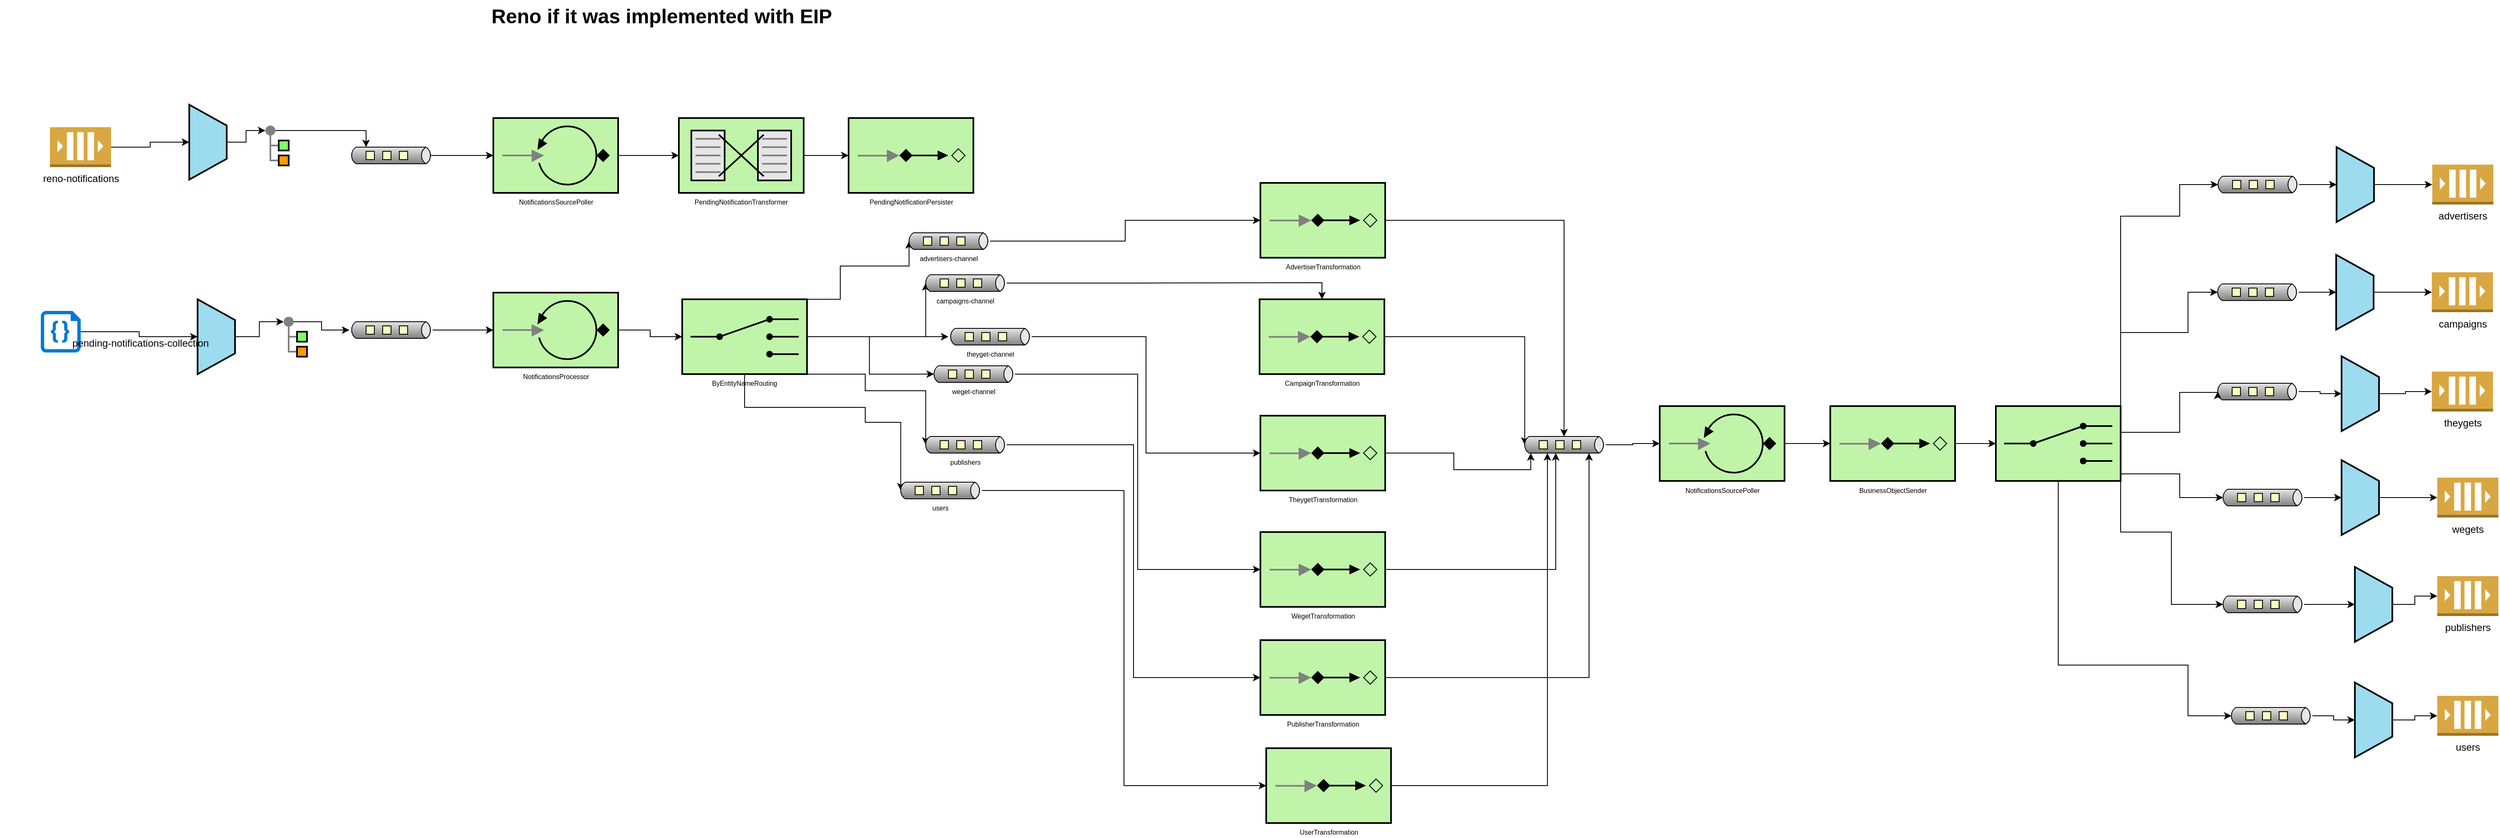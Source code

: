 <mxfile version="10.6.3" type="device"><diagram name="Page-1" id="74b105a0-9070-1c63-61bc-23e55f88626e"><mxGraphModel dx="2174" dy="1147" grid="1" gridSize="10" guides="1" tooltips="1" connect="1" arrows="1" fold="1" page="1" pageScale="1.5" pageWidth="1169" pageHeight="826" background="none" math="0" shadow="0"><root><mxCell id="0" style=";html=1;"/><mxCell id="1" style=";html=1;" parent="0"/><mxCell id="10b056a9c633e61c-30" value="Reno if it was implemented with EIP" style="text;strokeColor=none;fillColor=none;html=1;fontSize=24;fontStyle=1;verticalAlign=middle;align=center;" parent="1" vertex="1"><mxGeometry x="80" y="40" width="1590" height="40" as="geometry"/></mxCell><mxCell id="q_JZGVdAP05NsMBEJ__P-8" style="edgeStyle=orthogonalEdgeStyle;rounded=0;orthogonalLoop=1;jettySize=auto;html=1;exitX=1;exitY=0.5;exitDx=0;exitDy=0;exitPerimeter=0;entryX=0;entryY=0.5;entryDx=0;entryDy=0;" edge="1" parent="1" source="q_JZGVdAP05NsMBEJ__P-1" target="q_JZGVdAP05NsMBEJ__P-5"><mxGeometry relative="1" as="geometry"/></mxCell><mxCell id="q_JZGVdAP05NsMBEJ__P-1" value="" style="strokeWidth=2;outlineConnect=0;strokeColor=#000000;dashed=0;align=center;html=1;fontSize=8;shape=mxgraph.eip.channel_adapter;fillColor=#9ddbef;" vertex="1" parent="1"><mxGeometry x="307.5" y="166" width="45" height="90" as="geometry"/></mxCell><mxCell id="q_JZGVdAP05NsMBEJ__P-11" style="edgeStyle=orthogonalEdgeStyle;rounded=0;orthogonalLoop=1;jettySize=auto;html=1;exitX=1;exitY=0.5;exitDx=-2.7;exitDy=0;exitPerimeter=0;entryX=0;entryY=0.5;entryDx=0;entryDy=0;entryPerimeter=0;" edge="1" parent="1" source="q_JZGVdAP05NsMBEJ__P-2" target="q_JZGVdAP05NsMBEJ__P-10"><mxGeometry relative="1" as="geometry"/></mxCell><mxCell id="q_JZGVdAP05NsMBEJ__P-2" value="" style="strokeWidth=1;outlineConnect=0;strokeColor=#000000;dashed=0;align=center;html=1;fontSize=8;shape=mxgraph.eip.dataChannel;verticalLabelPosition=bottom;labelBackgroundColor=#ffffff;verticalAlign=top;" vertex="1" parent="1"><mxGeometry x="500" y="217" width="100" height="20" as="geometry"/></mxCell><mxCell id="q_JZGVdAP05NsMBEJ__P-3" value="" style="edgeStyle=orthogonalEdgeStyle;rounded=0;exitX=0;exitY=0.5;endArrow=none;dashed=0;html=1;strokeColor=#808080;strokeWidth=2;" edge="1" source="q_JZGVdAP05NsMBEJ__P-6" target="q_JZGVdAP05NsMBEJ__P-5" parent="1"><mxGeometry relative="1" as="geometry"/></mxCell><mxCell id="q_JZGVdAP05NsMBEJ__P-4" value="" style="edgeStyle=orthogonalEdgeStyle;rounded=0;exitX=0;exitY=0.5;endArrow=none;dashed=0;html=1;strokeColor=#808080;strokeWidth=2;" edge="1" source="q_JZGVdAP05NsMBEJ__P-7" target="q_JZGVdAP05NsMBEJ__P-5" parent="1"><mxGeometry relative="1" as="geometry"/></mxCell><mxCell id="q_JZGVdAP05NsMBEJ__P-9" style="edgeStyle=orthogonalEdgeStyle;rounded=0;orthogonalLoop=1;jettySize=auto;html=1;entryX=0;entryY=0;entryDx=20;entryDy=0;entryPerimeter=0;" edge="1" parent="1" source="q_JZGVdAP05NsMBEJ__P-5" target="q_JZGVdAP05NsMBEJ__P-2"><mxGeometry relative="1" as="geometry"/></mxCell><mxCell id="q_JZGVdAP05NsMBEJ__P-5" value="" style="strokeWidth=2;dashed=0;align=center;fontSize=8;shape=ellipse;fillColor=#808080;strokeColor=none;" vertex="1" parent="1"><mxGeometry x="399" y="191" width="12" height="12" as="geometry"/></mxCell><mxCell id="q_JZGVdAP05NsMBEJ__P-6" value="" style="strokeWidth=2;dashed=0;align=center;fontSize=8;shape=rect;fillColor=#80FF6C;strokeColor=#000000;fontStyle=1;" vertex="1" parent="1"><mxGeometry x="415" y="209" width="12" height="12" as="geometry"/></mxCell><mxCell id="q_JZGVdAP05NsMBEJ__P-7" value="" style="strokeWidth=2;dashed=0;align=center;fontSize=8;shape=rect;fillColor=#ff9900;strokeColor=#000000;fontStyle=1;" vertex="1" parent="1"><mxGeometry x="415" y="227" width="12" height="12" as="geometry"/></mxCell><mxCell id="q_JZGVdAP05NsMBEJ__P-13" style="edgeStyle=orthogonalEdgeStyle;rounded=0;orthogonalLoop=1;jettySize=auto;html=1;entryX=0;entryY=0.5;entryDx=0;entryDy=0;entryPerimeter=0;" edge="1" parent="1" source="q_JZGVdAP05NsMBEJ__P-10" target="q_JZGVdAP05NsMBEJ__P-12"><mxGeometry relative="1" as="geometry"/></mxCell><mxCell id="q_JZGVdAP05NsMBEJ__P-10" value="NotificationsSourcePoller" style="fillColor=#c0f5a9;dashed=0;outlineConnect=0;strokeWidth=2;strokeColor=#000000;html=1;align=center;fontSize=8;verticalLabelPosition=bottom;verticalAlign=top;shape=mxgraph.eip.polling_consumer;" vertex="1" parent="1"><mxGeometry x="673" y="182" width="150" height="90" as="geometry"/></mxCell><mxCell id="q_JZGVdAP05NsMBEJ__P-15" style="edgeStyle=orthogonalEdgeStyle;rounded=0;orthogonalLoop=1;jettySize=auto;html=1;" edge="1" parent="1" source="q_JZGVdAP05NsMBEJ__P-12" target="q_JZGVdAP05NsMBEJ__P-14"><mxGeometry relative="1" as="geometry"/></mxCell><mxCell id="q_JZGVdAP05NsMBEJ__P-12" value="PendingNotificationTransformer" style="strokeWidth=2;outlineConnect=0;dashed=0;align=center;fontSize=8;shape=mxgraph.eip.message_translator;fillColor=#c0f5a9;strokeColor=#000000;verticalLabelPosition=bottom;verticalAlign=top;" vertex="1" parent="1"><mxGeometry x="896" y="182" width="150" height="90" as="geometry"/></mxCell><mxCell id="q_JZGVdAP05NsMBEJ__P-14" value="PendingNotificationPersister" style="fillColor=#c0f5a9;dashed=0;outlineConnect=0;strokeWidth=2;strokeColor=#000000;html=1;align=center;fontSize=8;verticalLabelPosition=bottom;verticalAlign=top;shape=mxgraph.eip.service_activator;" vertex="1" parent="1"><mxGeometry x="1100" y="182" width="150" height="90" as="geometry"/></mxCell><mxCell id="q_JZGVdAP05NsMBEJ__P-19" style="edgeStyle=orthogonalEdgeStyle;rounded=0;orthogonalLoop=1;jettySize=auto;html=1;entryX=0;entryY=0.5;entryDx=0;entryDy=0;entryPerimeter=0;" edge="1" parent="1" source="q_JZGVdAP05NsMBEJ__P-18" target="q_JZGVdAP05NsMBEJ__P-1"><mxGeometry relative="1" as="geometry"/></mxCell><mxCell id="q_JZGVdAP05NsMBEJ__P-18" value="reno-notifications" style="outlineConnect=0;dashed=0;verticalLabelPosition=bottom;verticalAlign=top;align=center;html=1;shape=mxgraph.aws3.queue;fillColor=#D9A741;gradientColor=none;" vertex="1" parent="1"><mxGeometry x="140" y="193" width="73.5" height="48" as="geometry"/></mxCell><mxCell id="q_JZGVdAP05NsMBEJ__P-27" style="edgeStyle=orthogonalEdgeStyle;rounded=0;orthogonalLoop=1;jettySize=auto;html=1;entryX=0;entryY=0.5;entryDx=0;entryDy=0;" edge="1" parent="1" source="q_JZGVdAP05NsMBEJ__P-20" target="q_JZGVdAP05NsMBEJ__P-23"><mxGeometry relative="1" as="geometry"/></mxCell><mxCell id="q_JZGVdAP05NsMBEJ__P-20" value="" style="strokeWidth=2;outlineConnect=0;strokeColor=#000000;dashed=0;align=center;html=1;fontSize=8;shape=mxgraph.eip.channel_adapter;fillColor=#9ddbef;" vertex="1" parent="1"><mxGeometry x="317.5" y="400" width="45" height="90" as="geometry"/></mxCell><mxCell id="q_JZGVdAP05NsMBEJ__P-21" value="" style="edgeStyle=orthogonalEdgeStyle;rounded=0;exitX=0;exitY=0.5;endArrow=none;dashed=0;html=1;strokeColor=#808080;strokeWidth=2;" edge="1" source="q_JZGVdAP05NsMBEJ__P-24" target="q_JZGVdAP05NsMBEJ__P-23" parent="1"><mxGeometry relative="1" as="geometry"/></mxCell><mxCell id="q_JZGVdAP05NsMBEJ__P-22" value="" style="edgeStyle=orthogonalEdgeStyle;rounded=0;exitX=0;exitY=0.5;endArrow=none;dashed=0;html=1;strokeColor=#808080;strokeWidth=2;" edge="1" source="q_JZGVdAP05NsMBEJ__P-25" target="q_JZGVdAP05NsMBEJ__P-23" parent="1"><mxGeometry relative="1" as="geometry"/></mxCell><mxCell id="q_JZGVdAP05NsMBEJ__P-28" style="edgeStyle=orthogonalEdgeStyle;rounded=0;orthogonalLoop=1;jettySize=auto;html=1;" edge="1" parent="1" source="q_JZGVdAP05NsMBEJ__P-23" target="q_JZGVdAP05NsMBEJ__P-26"><mxGeometry relative="1" as="geometry"/></mxCell><mxCell id="q_JZGVdAP05NsMBEJ__P-23" value="" style="strokeWidth=2;dashed=0;align=center;fontSize=8;shape=ellipse;fillColor=#808080;strokeColor=none;" vertex="1" parent="1"><mxGeometry x="421" y="421" width="12" height="12" as="geometry"/></mxCell><mxCell id="q_JZGVdAP05NsMBEJ__P-24" value="" style="strokeWidth=2;dashed=0;align=center;fontSize=8;shape=rect;fillColor=#80FF6C;strokeColor=#000000;fontStyle=1;" vertex="1" parent="1"><mxGeometry x="437" y="439" width="12" height="12" as="geometry"/></mxCell><mxCell id="q_JZGVdAP05NsMBEJ__P-25" value="" style="strokeWidth=2;dashed=0;align=center;fontSize=8;shape=rect;fillColor=#ff9900;strokeColor=#000000;fontStyle=1;" vertex="1" parent="1"><mxGeometry x="437" y="457" width="12" height="12" as="geometry"/></mxCell><mxCell id="q_JZGVdAP05NsMBEJ__P-32" style="edgeStyle=orthogonalEdgeStyle;rounded=0;orthogonalLoop=1;jettySize=auto;html=1;entryX=0;entryY=0.5;entryDx=0;entryDy=0;entryPerimeter=0;" edge="1" parent="1" source="q_JZGVdAP05NsMBEJ__P-26" target="q_JZGVdAP05NsMBEJ__P-31"><mxGeometry relative="1" as="geometry"/></mxCell><mxCell id="q_JZGVdAP05NsMBEJ__P-26" value="" style="strokeWidth=1;outlineConnect=0;strokeColor=#000000;dashed=0;align=center;html=1;fontSize=8;shape=mxgraph.eip.dataChannel;verticalLabelPosition=bottom;labelBackgroundColor=#ffffff;verticalAlign=top;" vertex="1" parent="1"><mxGeometry x="500" y="427" width="100" height="20" as="geometry"/></mxCell><mxCell id="q_JZGVdAP05NsMBEJ__P-30" style="edgeStyle=orthogonalEdgeStyle;rounded=0;orthogonalLoop=1;jettySize=auto;html=1;entryX=0;entryY=0.5;entryDx=0;entryDy=0;entryPerimeter=0;" edge="1" parent="1" source="q_JZGVdAP05NsMBEJ__P-29" target="q_JZGVdAP05NsMBEJ__P-20"><mxGeometry relative="1" as="geometry"/></mxCell><mxCell id="q_JZGVdAP05NsMBEJ__P-29" value="" style="shadow=0;dashed=0;html=1;strokeColor=none;fillColor=#0079D6;labelPosition=center;verticalLabelPosition=bottom;verticalAlign=top;align=center;shape=mxgraph.azure.code_file;fillColor=#0079D6;" vertex="1" parent="1"><mxGeometry x="129" y="414" width="48" height="50" as="geometry"/></mxCell><mxCell id="q_JZGVdAP05NsMBEJ__P-34" style="edgeStyle=orthogonalEdgeStyle;rounded=0;orthogonalLoop=1;jettySize=auto;html=1;entryX=0;entryY=0.5;entryDx=0;entryDy=0;entryPerimeter=0;" edge="1" parent="1" source="q_JZGVdAP05NsMBEJ__P-31" target="q_JZGVdAP05NsMBEJ__P-33"><mxGeometry relative="1" as="geometry"/></mxCell><mxCell id="q_JZGVdAP05NsMBEJ__P-31" value="NotificationsProcessor" style="fillColor=#c0f5a9;dashed=0;outlineConnect=0;strokeWidth=2;strokeColor=#000000;html=1;align=center;fontSize=8;verticalLabelPosition=bottom;verticalAlign=top;shape=mxgraph.eip.polling_consumer;" vertex="1" parent="1"><mxGeometry x="673" y="392" width="150" height="90" as="geometry"/></mxCell><mxCell id="q_JZGVdAP05NsMBEJ__P-44" style="edgeStyle=orthogonalEdgeStyle;rounded=0;orthogonalLoop=1;jettySize=auto;html=1;entryX=0;entryY=0.5;entryDx=2.7;entryDy=0;entryPerimeter=0;" edge="1" parent="1" source="q_JZGVdAP05NsMBEJ__P-33" target="q_JZGVdAP05NsMBEJ__P-35"><mxGeometry relative="1" as="geometry"><mxPoint x="1100" y="360" as="targetPoint"/><Array as="points"><mxPoint x="1090" y="400"/><mxPoint x="1090" y="360"/></Array></mxGeometry></mxCell><mxCell id="q_JZGVdAP05NsMBEJ__P-45" style="edgeStyle=orthogonalEdgeStyle;rounded=0;orthogonalLoop=1;jettySize=auto;html=1;entryX=0;entryY=0.5;entryDx=2.7;entryDy=0;entryPerimeter=0;" edge="1" parent="1" source="q_JZGVdAP05NsMBEJ__P-33" target="q_JZGVdAP05NsMBEJ__P-38"><mxGeometry relative="1" as="geometry"/></mxCell><mxCell id="q_JZGVdAP05NsMBEJ__P-46" style="edgeStyle=orthogonalEdgeStyle;rounded=0;orthogonalLoop=1;jettySize=auto;html=1;" edge="1" parent="1" source="q_JZGVdAP05NsMBEJ__P-33" target="q_JZGVdAP05NsMBEJ__P-39"><mxGeometry relative="1" as="geometry"/></mxCell><mxCell id="q_JZGVdAP05NsMBEJ__P-47" style="edgeStyle=orthogonalEdgeStyle;rounded=0;orthogonalLoop=1;jettySize=auto;html=1;entryX=0;entryY=0.5;entryDx=2.7;entryDy=0;entryPerimeter=0;" edge="1" parent="1" source="q_JZGVdAP05NsMBEJ__P-33" target="q_JZGVdAP05NsMBEJ__P-40"><mxGeometry relative="1" as="geometry"/></mxCell><mxCell id="q_JZGVdAP05NsMBEJ__P-48" style="edgeStyle=orthogonalEdgeStyle;rounded=0;orthogonalLoop=1;jettySize=auto;html=1;entryX=0;entryY=0.5;entryDx=2.7;entryDy=0;entryPerimeter=0;" edge="1" parent="1" source="q_JZGVdAP05NsMBEJ__P-33" target="q_JZGVdAP05NsMBEJ__P-41"><mxGeometry relative="1" as="geometry"><Array as="points"><mxPoint x="1120" y="490"/><mxPoint x="1120" y="510"/></Array></mxGeometry></mxCell><mxCell id="q_JZGVdAP05NsMBEJ__P-49" style="edgeStyle=orthogonalEdgeStyle;rounded=0;orthogonalLoop=1;jettySize=auto;html=1;entryX=0;entryY=0.5;entryDx=2.7;entryDy=0;entryPerimeter=0;" edge="1" parent="1" source="q_JZGVdAP05NsMBEJ__P-33" target="q_JZGVdAP05NsMBEJ__P-42"><mxGeometry relative="1" as="geometry"><Array as="points"><mxPoint x="975" y="530"/><mxPoint x="1120" y="530"/><mxPoint x="1120" y="548"/></Array></mxGeometry></mxCell><mxCell id="q_JZGVdAP05NsMBEJ__P-33" value="ByEntityNameRouting" style="strokeWidth=2;outlineConnect=0;dashed=0;align=center;fontSize=8;fillColor=#c0f5a9;verticalLabelPosition=bottom;verticalAlign=top;strokeColor=#000000;shape=mxgraph.eip.content_based_router;" vertex="1" parent="1"><mxGeometry x="900" y="400" width="150" height="90" as="geometry"/></mxCell><mxCell id="q_JZGVdAP05NsMBEJ__P-56" style="edgeStyle=orthogonalEdgeStyle;rounded=0;orthogonalLoop=1;jettySize=auto;html=1;entryX=0;entryY=0.5;entryDx=0;entryDy=0;entryPerimeter=0;" edge="1" parent="1" source="q_JZGVdAP05NsMBEJ__P-35" target="q_JZGVdAP05NsMBEJ__P-50"><mxGeometry relative="1" as="geometry"/></mxCell><mxCell id="q_JZGVdAP05NsMBEJ__P-35" value="advertisers-channel" style="strokeWidth=1;outlineConnect=0;strokeColor=#000000;dashed=0;align=center;html=1;fontSize=8;shape=mxgraph.eip.dataChannel;verticalLabelPosition=bottom;labelBackgroundColor=#ffffff;verticalAlign=top;" vertex="1" parent="1"><mxGeometry x="1170" y="320" width="100" height="20" as="geometry"/></mxCell><mxCell id="q_JZGVdAP05NsMBEJ__P-37" value="pending-notifications-collection" style="text;html=1;resizable=0;points=[];autosize=1;align=left;verticalAlign=top;spacingTop=-4;" vertex="1" parent="1"><mxGeometry x="165" y="443" width="180" height="20" as="geometry"/></mxCell><mxCell id="q_JZGVdAP05NsMBEJ__P-57" style="edgeStyle=orthogonalEdgeStyle;rounded=0;orthogonalLoop=1;jettySize=auto;html=1;" edge="1" parent="1" source="q_JZGVdAP05NsMBEJ__P-38" target="q_JZGVdAP05NsMBEJ__P-51"><mxGeometry relative="1" as="geometry"/></mxCell><mxCell id="q_JZGVdAP05NsMBEJ__P-38" value="campaigns-channel" style="strokeWidth=1;outlineConnect=0;strokeColor=#000000;dashed=0;align=center;html=1;fontSize=8;shape=mxgraph.eip.dataChannel;verticalLabelPosition=bottom;labelBackgroundColor=#ffffff;verticalAlign=top;" vertex="1" parent="1"><mxGeometry x="1190" y="370.5" width="100" height="20" as="geometry"/></mxCell><mxCell id="q_JZGVdAP05NsMBEJ__P-58" style="edgeStyle=orthogonalEdgeStyle;rounded=0;orthogonalLoop=1;jettySize=auto;html=1;entryX=0;entryY=0.5;entryDx=0;entryDy=0;entryPerimeter=0;" edge="1" parent="1" source="q_JZGVdAP05NsMBEJ__P-39" target="q_JZGVdAP05NsMBEJ__P-52"><mxGeometry relative="1" as="geometry"/></mxCell><mxCell id="q_JZGVdAP05NsMBEJ__P-39" value="theyget-channel" style="strokeWidth=1;outlineConnect=0;strokeColor=#000000;dashed=0;align=center;html=1;fontSize=8;shape=mxgraph.eip.dataChannel;verticalLabelPosition=bottom;labelBackgroundColor=#ffffff;verticalAlign=top;" vertex="1" parent="1"><mxGeometry x="1220" y="435" width="100" height="20" as="geometry"/></mxCell><mxCell id="q_JZGVdAP05NsMBEJ__P-59" style="edgeStyle=orthogonalEdgeStyle;rounded=0;orthogonalLoop=1;jettySize=auto;html=1;entryX=0;entryY=0.5;entryDx=0;entryDy=0;entryPerimeter=0;" edge="1" parent="1" source="q_JZGVdAP05NsMBEJ__P-40" target="q_JZGVdAP05NsMBEJ__P-53"><mxGeometry relative="1" as="geometry"/></mxCell><mxCell id="q_JZGVdAP05NsMBEJ__P-40" value="weget-channel" style="strokeWidth=1;outlineConnect=0;strokeColor=#000000;dashed=0;align=center;html=1;fontSize=8;shape=mxgraph.eip.dataChannel;verticalLabelPosition=bottom;labelBackgroundColor=#ffffff;verticalAlign=top;" vertex="1" parent="1"><mxGeometry x="1200" y="480" width="100" height="20" as="geometry"/></mxCell><mxCell id="q_JZGVdAP05NsMBEJ__P-60" style="edgeStyle=orthogonalEdgeStyle;rounded=0;orthogonalLoop=1;jettySize=auto;html=1;entryX=0;entryY=0.5;entryDx=0;entryDy=0;entryPerimeter=0;" edge="1" parent="1" source="q_JZGVdAP05NsMBEJ__P-41" target="q_JZGVdAP05NsMBEJ__P-54"><mxGeometry relative="1" as="geometry"/></mxCell><mxCell id="q_JZGVdAP05NsMBEJ__P-41" value="publishers" style="strokeWidth=1;outlineConnect=0;strokeColor=#000000;dashed=0;align=center;html=1;fontSize=8;shape=mxgraph.eip.dataChannel;verticalLabelPosition=bottom;labelBackgroundColor=#ffffff;verticalAlign=top;" vertex="1" parent="1"><mxGeometry x="1190" y="565" width="100" height="20" as="geometry"/></mxCell><mxCell id="q_JZGVdAP05NsMBEJ__P-61" style="edgeStyle=orthogonalEdgeStyle;rounded=0;orthogonalLoop=1;jettySize=auto;html=1;entryX=0;entryY=0.5;entryDx=0;entryDy=0;entryPerimeter=0;" edge="1" parent="1" source="q_JZGVdAP05NsMBEJ__P-42" target="q_JZGVdAP05NsMBEJ__P-55"><mxGeometry relative="1" as="geometry"/></mxCell><mxCell id="q_JZGVdAP05NsMBEJ__P-42" value="users" style="strokeWidth=1;outlineConnect=0;strokeColor=#000000;dashed=0;align=center;html=1;fontSize=8;shape=mxgraph.eip.dataChannel;verticalLabelPosition=bottom;labelBackgroundColor=#ffffff;verticalAlign=top;" vertex="1" parent="1"><mxGeometry x="1160" y="620" width="100" height="20" as="geometry"/></mxCell><mxCell id="q_JZGVdAP05NsMBEJ__P-64" style="edgeStyle=orthogonalEdgeStyle;rounded=0;orthogonalLoop=1;jettySize=auto;html=1;" edge="1" parent="1" source="q_JZGVdAP05NsMBEJ__P-50" target="q_JZGVdAP05NsMBEJ__P-62"><mxGeometry relative="1" as="geometry"/></mxCell><mxCell id="q_JZGVdAP05NsMBEJ__P-50" value="AdvertiserTransformation" style="fillColor=#c0f5a9;dashed=0;outlineConnect=0;strokeWidth=2;strokeColor=#000000;html=1;align=center;fontSize=8;verticalLabelPosition=bottom;verticalAlign=top;shape=mxgraph.eip.service_activator;" vertex="1" parent="1"><mxGeometry x="1595" y="260" width="150" height="90" as="geometry"/></mxCell><mxCell id="q_JZGVdAP05NsMBEJ__P-65" style="edgeStyle=orthogonalEdgeStyle;rounded=0;orthogonalLoop=1;jettySize=auto;html=1;entryX=0;entryY=0.5;entryDx=2.7;entryDy=0;entryPerimeter=0;" edge="1" parent="1" source="q_JZGVdAP05NsMBEJ__P-51" target="q_JZGVdAP05NsMBEJ__P-62"><mxGeometry relative="1" as="geometry"/></mxCell><mxCell id="q_JZGVdAP05NsMBEJ__P-51" value="CampaignTransformation" style="fillColor=#c0f5a9;dashed=0;outlineConnect=0;strokeWidth=2;strokeColor=#000000;html=1;align=center;fontSize=8;verticalLabelPosition=bottom;verticalAlign=top;shape=mxgraph.eip.service_activator;" vertex="1" parent="1"><mxGeometry x="1594" y="400" width="150" height="90" as="geometry"/></mxCell><mxCell id="q_JZGVdAP05NsMBEJ__P-66" style="edgeStyle=orthogonalEdgeStyle;rounded=0;orthogonalLoop=1;jettySize=auto;html=1;entryX=0;entryY=1;entryDx=10;entryDy=0;entryPerimeter=0;" edge="1" parent="1" source="q_JZGVdAP05NsMBEJ__P-52" target="q_JZGVdAP05NsMBEJ__P-62"><mxGeometry relative="1" as="geometry"/></mxCell><mxCell id="q_JZGVdAP05NsMBEJ__P-52" value="TheygetTransformation" style="fillColor=#c0f5a9;dashed=0;outlineConnect=0;strokeWidth=2;strokeColor=#000000;html=1;align=center;fontSize=8;verticalLabelPosition=bottom;verticalAlign=top;shape=mxgraph.eip.service_activator;" vertex="1" parent="1"><mxGeometry x="1595" y="540" width="150" height="90" as="geometry"/></mxCell><mxCell id="q_JZGVdAP05NsMBEJ__P-67" style="edgeStyle=orthogonalEdgeStyle;rounded=0;orthogonalLoop=1;jettySize=auto;html=1;entryX=0;entryY=1;entryDx=40;entryDy=0;entryPerimeter=0;" edge="1" parent="1" source="q_JZGVdAP05NsMBEJ__P-53" target="q_JZGVdAP05NsMBEJ__P-62"><mxGeometry relative="1" as="geometry"/></mxCell><mxCell id="q_JZGVdAP05NsMBEJ__P-53" value="WegetTransformation" style="fillColor=#c0f5a9;dashed=0;outlineConnect=0;strokeWidth=2;strokeColor=#000000;html=1;align=center;fontSize=8;verticalLabelPosition=bottom;verticalAlign=top;shape=mxgraph.eip.service_activator;" vertex="1" parent="1"><mxGeometry x="1595" y="680" width="150" height="90" as="geometry"/></mxCell><mxCell id="q_JZGVdAP05NsMBEJ__P-68" style="edgeStyle=orthogonalEdgeStyle;rounded=0;orthogonalLoop=1;jettySize=auto;html=1;entryX=0;entryY=1;entryDx=80;entryDy=0;entryPerimeter=0;" edge="1" parent="1" source="q_JZGVdAP05NsMBEJ__P-54" target="q_JZGVdAP05NsMBEJ__P-62"><mxGeometry relative="1" as="geometry"/></mxCell><mxCell id="q_JZGVdAP05NsMBEJ__P-54" value="PublisherTransformation" style="fillColor=#c0f5a9;dashed=0;outlineConnect=0;strokeWidth=2;strokeColor=#000000;html=1;align=center;fontSize=8;verticalLabelPosition=bottom;verticalAlign=top;shape=mxgraph.eip.service_activator;" vertex="1" parent="1"><mxGeometry x="1595" y="810" width="150" height="90" as="geometry"/></mxCell><mxCell id="q_JZGVdAP05NsMBEJ__P-69" style="edgeStyle=orthogonalEdgeStyle;rounded=0;orthogonalLoop=1;jettySize=auto;html=1;entryX=0;entryY=1;entryDx=30;entryDy=0;entryPerimeter=0;" edge="1" parent="1" source="q_JZGVdAP05NsMBEJ__P-55" target="q_JZGVdAP05NsMBEJ__P-62"><mxGeometry relative="1" as="geometry"/></mxCell><mxCell id="q_JZGVdAP05NsMBEJ__P-55" value="UserTransformation" style="fillColor=#c0f5a9;dashed=0;outlineConnect=0;strokeWidth=2;strokeColor=#000000;html=1;align=center;fontSize=8;verticalLabelPosition=bottom;verticalAlign=top;shape=mxgraph.eip.service_activator;" vertex="1" parent="1"><mxGeometry x="1602" y="940" width="150" height="90" as="geometry"/></mxCell><mxCell id="q_JZGVdAP05NsMBEJ__P-70" style="edgeStyle=orthogonalEdgeStyle;rounded=0;orthogonalLoop=1;jettySize=auto;html=1;" edge="1" parent="1" source="q_JZGVdAP05NsMBEJ__P-62" target="q_JZGVdAP05NsMBEJ__P-63"><mxGeometry relative="1" as="geometry"/></mxCell><mxCell id="q_JZGVdAP05NsMBEJ__P-62" value="" style="strokeWidth=1;outlineConnect=0;strokeColor=#000000;dashed=0;align=center;html=1;fontSize=8;shape=mxgraph.eip.dataChannel;verticalLabelPosition=bottom;labelBackgroundColor=#ffffff;verticalAlign=top;" vertex="1" parent="1"><mxGeometry x="1910" y="565" width="100" height="20" as="geometry"/></mxCell><mxCell id="q_JZGVdAP05NsMBEJ__P-72" style="edgeStyle=orthogonalEdgeStyle;rounded=0;orthogonalLoop=1;jettySize=auto;html=1;entryX=0;entryY=0.5;entryDx=0;entryDy=0;entryPerimeter=0;" edge="1" parent="1" source="q_JZGVdAP05NsMBEJ__P-63" target="q_JZGVdAP05NsMBEJ__P-71"><mxGeometry relative="1" as="geometry"/></mxCell><mxCell id="q_JZGVdAP05NsMBEJ__P-63" value="NotificationsSourcePoller" style="fillColor=#c0f5a9;dashed=0;outlineConnect=0;strokeWidth=2;strokeColor=#000000;html=1;align=center;fontSize=8;verticalLabelPosition=bottom;verticalAlign=top;shape=mxgraph.eip.polling_consumer;" vertex="1" parent="1"><mxGeometry x="2075" y="528.5" width="150" height="90" as="geometry"/></mxCell><mxCell id="q_JZGVdAP05NsMBEJ__P-111" style="edgeStyle=orthogonalEdgeStyle;rounded=0;orthogonalLoop=1;jettySize=auto;html=1;entryX=0;entryY=0.5;entryDx=0;entryDy=0;entryPerimeter=0;" edge="1" parent="1" source="q_JZGVdAP05NsMBEJ__P-71" target="q_JZGVdAP05NsMBEJ__P-110"><mxGeometry relative="1" as="geometry"/></mxCell><mxCell id="q_JZGVdAP05NsMBEJ__P-71" value="BusinessObjectSender" style="fillColor=#c0f5a9;dashed=0;outlineConnect=0;strokeWidth=2;strokeColor=#000000;html=1;align=center;fontSize=8;verticalLabelPosition=bottom;verticalAlign=top;shape=mxgraph.eip.service_activator;" vertex="1" parent="1"><mxGeometry x="2280" y="528.5" width="150" height="90" as="geometry"/></mxCell><mxCell id="q_JZGVdAP05NsMBEJ__P-73" value="advertisers" style="outlineConnect=0;dashed=0;verticalLabelPosition=bottom;verticalAlign=top;align=center;html=1;shape=mxgraph.aws3.queue;fillColor=#D9A741;gradientColor=none;" vertex="1" parent="1"><mxGeometry x="3003.571" y="238" width="73.5" height="48" as="geometry"/></mxCell><mxCell id="q_JZGVdAP05NsMBEJ__P-95" style="edgeStyle=orthogonalEdgeStyle;rounded=0;orthogonalLoop=1;jettySize=auto;html=1;entryX=0;entryY=0.5;entryDx=0;entryDy=0;entryPerimeter=0;" edge="1" parent="1" source="q_JZGVdAP05NsMBEJ__P-74" target="q_JZGVdAP05NsMBEJ__P-73"><mxGeometry relative="1" as="geometry"/></mxCell><mxCell id="q_JZGVdAP05NsMBEJ__P-74" value="" style="strokeWidth=2;outlineConnect=0;strokeColor=#000000;dashed=0;align=center;html=1;fontSize=8;shape=mxgraph.eip.channel_adapter;fillColor=#9ddbef;" vertex="1" parent="1"><mxGeometry x="2888.571" y="217" width="45" height="90" as="geometry"/></mxCell><mxCell id="q_JZGVdAP05NsMBEJ__P-94" style="edgeStyle=orthogonalEdgeStyle;rounded=0;orthogonalLoop=1;jettySize=auto;html=1;entryX=0;entryY=0.5;entryDx=0;entryDy=0;entryPerimeter=0;" edge="1" parent="1" source="q_JZGVdAP05NsMBEJ__P-75" target="q_JZGVdAP05NsMBEJ__P-74"><mxGeometry relative="1" as="geometry"/></mxCell><mxCell id="q_JZGVdAP05NsMBEJ__P-75" value="" style="strokeWidth=1;outlineConnect=0;strokeColor=#000000;dashed=0;align=center;html=1;fontSize=8;shape=mxgraph.eip.dataChannel;verticalLabelPosition=bottom;labelBackgroundColor=#ffffff;verticalAlign=top;" vertex="1" parent="1"><mxGeometry x="2743.5" y="252" width="100" height="20" as="geometry"/></mxCell><mxCell id="q_JZGVdAP05NsMBEJ__P-78" value="campaigns" style="outlineConnect=0;dashed=0;verticalLabelPosition=bottom;verticalAlign=top;align=center;html=1;shape=mxgraph.aws3.queue;fillColor=#D9A741;gradientColor=none;" vertex="1" parent="1"><mxGeometry x="3003.071" y="367.5" width="73.5" height="48" as="geometry"/></mxCell><mxCell id="q_JZGVdAP05NsMBEJ__P-97" style="edgeStyle=orthogonalEdgeStyle;rounded=0;orthogonalLoop=1;jettySize=auto;html=1;" edge="1" parent="1" source="q_JZGVdAP05NsMBEJ__P-79" target="q_JZGVdAP05NsMBEJ__P-78"><mxGeometry relative="1" as="geometry"/></mxCell><mxCell id="q_JZGVdAP05NsMBEJ__P-79" value="" style="strokeWidth=2;outlineConnect=0;strokeColor=#000000;dashed=0;align=center;html=1;fontSize=8;shape=mxgraph.eip.channel_adapter;fillColor=#9ddbef;" vertex="1" parent="1"><mxGeometry x="2888.071" y="346.5" width="45" height="90" as="geometry"/></mxCell><mxCell id="q_JZGVdAP05NsMBEJ__P-96" style="edgeStyle=orthogonalEdgeStyle;rounded=0;orthogonalLoop=1;jettySize=auto;html=1;" edge="1" parent="1" source="q_JZGVdAP05NsMBEJ__P-80" target="q_JZGVdAP05NsMBEJ__P-79"><mxGeometry relative="1" as="geometry"/></mxCell><mxCell id="q_JZGVdAP05NsMBEJ__P-80" value="" style="strokeWidth=1;outlineConnect=0;strokeColor=#000000;dashed=0;align=center;html=1;fontSize=8;shape=mxgraph.eip.dataChannel;verticalLabelPosition=bottom;labelBackgroundColor=#ffffff;verticalAlign=top;" vertex="1" parent="1"><mxGeometry x="2743" y="381.5" width="100" height="20" as="geometry"/></mxCell><mxCell id="q_JZGVdAP05NsMBEJ__P-81" value="theygets" style="outlineConnect=0;dashed=0;verticalLabelPosition=bottom;verticalAlign=top;align=center;html=1;shape=mxgraph.aws3.queue;fillColor=#D9A741;gradientColor=none;" vertex="1" parent="1"><mxGeometry x="3003.071" y="487" width="73.5" height="48" as="geometry"/></mxCell><mxCell id="q_JZGVdAP05NsMBEJ__P-99" style="edgeStyle=orthogonalEdgeStyle;rounded=0;orthogonalLoop=1;jettySize=auto;html=1;" edge="1" parent="1" source="q_JZGVdAP05NsMBEJ__P-82" target="q_JZGVdAP05NsMBEJ__P-81"><mxGeometry relative="1" as="geometry"/></mxCell><mxCell id="q_JZGVdAP05NsMBEJ__P-82" value="" style="strokeWidth=2;outlineConnect=0;strokeColor=#000000;dashed=0;align=center;html=1;fontSize=8;shape=mxgraph.eip.channel_adapter;fillColor=#9ddbef;" vertex="1" parent="1"><mxGeometry x="2894.571" y="468.5" width="45" height="90" as="geometry"/></mxCell><mxCell id="q_JZGVdAP05NsMBEJ__P-98" style="edgeStyle=orthogonalEdgeStyle;rounded=0;orthogonalLoop=1;jettySize=auto;html=1;entryX=0;entryY=0.5;entryDx=0;entryDy=0;entryPerimeter=0;" edge="1" parent="1" source="q_JZGVdAP05NsMBEJ__P-83" target="q_JZGVdAP05NsMBEJ__P-82"><mxGeometry relative="1" as="geometry"/></mxCell><mxCell id="q_JZGVdAP05NsMBEJ__P-83" value="" style="strokeWidth=1;outlineConnect=0;strokeColor=#000000;dashed=0;align=center;html=1;fontSize=8;shape=mxgraph.eip.dataChannel;verticalLabelPosition=bottom;labelBackgroundColor=#ffffff;verticalAlign=top;" vertex="1" parent="1"><mxGeometry x="2743" y="501" width="100" height="20" as="geometry"/></mxCell><mxCell id="q_JZGVdAP05NsMBEJ__P-84" value="wegets" style="outlineConnect=0;dashed=0;verticalLabelPosition=bottom;verticalAlign=top;align=center;html=1;shape=mxgraph.aws3.queue;fillColor=#D9A741;gradientColor=none;" vertex="1" parent="1"><mxGeometry x="3009.571" y="614.5" width="73.5" height="48" as="geometry"/></mxCell><mxCell id="q_JZGVdAP05NsMBEJ__P-101" style="edgeStyle=orthogonalEdgeStyle;rounded=0;orthogonalLoop=1;jettySize=auto;html=1;" edge="1" parent="1" source="q_JZGVdAP05NsMBEJ__P-85" target="q_JZGVdAP05NsMBEJ__P-84"><mxGeometry relative="1" as="geometry"/></mxCell><mxCell id="q_JZGVdAP05NsMBEJ__P-85" value="" style="strokeWidth=2;outlineConnect=0;strokeColor=#000000;dashed=0;align=center;html=1;fontSize=8;shape=mxgraph.eip.channel_adapter;fillColor=#9ddbef;" vertex="1" parent="1"><mxGeometry x="2894.571" y="593.5" width="45" height="90" as="geometry"/></mxCell><mxCell id="q_JZGVdAP05NsMBEJ__P-100" style="edgeStyle=orthogonalEdgeStyle;rounded=0;orthogonalLoop=1;jettySize=auto;html=1;entryX=0;entryY=0.5;entryDx=0;entryDy=0;entryPerimeter=0;" edge="1" parent="1" source="q_JZGVdAP05NsMBEJ__P-86" target="q_JZGVdAP05NsMBEJ__P-85"><mxGeometry relative="1" as="geometry"/></mxCell><mxCell id="q_JZGVdAP05NsMBEJ__P-86" value="" style="strokeWidth=1;outlineConnect=0;strokeColor=#000000;dashed=0;align=center;html=1;fontSize=8;shape=mxgraph.eip.dataChannel;verticalLabelPosition=bottom;labelBackgroundColor=#ffffff;verticalAlign=top;" vertex="1" parent="1"><mxGeometry x="2749.5" y="628.5" width="100" height="20" as="geometry"/></mxCell><mxCell id="q_JZGVdAP05NsMBEJ__P-87" value="publishers" style="outlineConnect=0;dashed=0;verticalLabelPosition=bottom;verticalAlign=top;align=center;html=1;shape=mxgraph.aws3.queue;fillColor=#D9A741;gradientColor=none;" vertex="1" parent="1"><mxGeometry x="3009.571" y="733" width="73.5" height="48" as="geometry"/></mxCell><mxCell id="q_JZGVdAP05NsMBEJ__P-104" style="edgeStyle=orthogonalEdgeStyle;rounded=0;orthogonalLoop=1;jettySize=auto;html=1;" edge="1" parent="1" source="q_JZGVdAP05NsMBEJ__P-88" target="q_JZGVdAP05NsMBEJ__P-87"><mxGeometry relative="1" as="geometry"/></mxCell><mxCell id="q_JZGVdAP05NsMBEJ__P-88" value="" style="strokeWidth=2;outlineConnect=0;strokeColor=#000000;dashed=0;align=center;html=1;fontSize=8;shape=mxgraph.eip.channel_adapter;fillColor=#9ddbef;" vertex="1" parent="1"><mxGeometry x="2910.571" y="722" width="45" height="90" as="geometry"/></mxCell><mxCell id="q_JZGVdAP05NsMBEJ__P-102" style="edgeStyle=orthogonalEdgeStyle;rounded=0;orthogonalLoop=1;jettySize=auto;html=1;" edge="1" parent="1" source="q_JZGVdAP05NsMBEJ__P-89" target="q_JZGVdAP05NsMBEJ__P-88"><mxGeometry relative="1" as="geometry"/></mxCell><mxCell id="q_JZGVdAP05NsMBEJ__P-89" value="" style="strokeWidth=1;outlineConnect=0;strokeColor=#000000;dashed=0;align=center;html=1;fontSize=8;shape=mxgraph.eip.dataChannel;verticalLabelPosition=bottom;labelBackgroundColor=#ffffff;verticalAlign=top;" vertex="1" parent="1"><mxGeometry x="2749.5" y="757" width="100" height="20" as="geometry"/></mxCell><mxCell id="q_JZGVdAP05NsMBEJ__P-90" value="users" style="outlineConnect=0;dashed=0;verticalLabelPosition=bottom;verticalAlign=top;align=center;html=1;shape=mxgraph.aws3.queue;fillColor=#D9A741;gradientColor=none;" vertex="1" parent="1"><mxGeometry x="3009.571" y="877" width="73.5" height="48" as="geometry"/></mxCell><mxCell id="q_JZGVdAP05NsMBEJ__P-107" style="edgeStyle=orthogonalEdgeStyle;rounded=0;orthogonalLoop=1;jettySize=auto;html=1;" edge="1" parent="1" source="q_JZGVdAP05NsMBEJ__P-91" target="q_JZGVdAP05NsMBEJ__P-90"><mxGeometry relative="1" as="geometry"/></mxCell><mxCell id="q_JZGVdAP05NsMBEJ__P-91" value="" style="strokeWidth=2;outlineConnect=0;strokeColor=#000000;dashed=0;align=center;html=1;fontSize=8;shape=mxgraph.eip.channel_adapter;fillColor=#9ddbef;" vertex="1" parent="1"><mxGeometry x="2910.571" y="861" width="45" height="90" as="geometry"/></mxCell><mxCell id="q_JZGVdAP05NsMBEJ__P-106" style="edgeStyle=orthogonalEdgeStyle;rounded=0;orthogonalLoop=1;jettySize=auto;html=1;entryX=0;entryY=0.5;entryDx=0;entryDy=0;entryPerimeter=0;" edge="1" parent="1" source="q_JZGVdAP05NsMBEJ__P-92" target="q_JZGVdAP05NsMBEJ__P-91"><mxGeometry relative="1" as="geometry"/></mxCell><mxCell id="q_JZGVdAP05NsMBEJ__P-92" value="" style="strokeWidth=1;outlineConnect=0;strokeColor=#000000;dashed=0;align=center;html=1;fontSize=8;shape=mxgraph.eip.dataChannel;verticalLabelPosition=bottom;labelBackgroundColor=#ffffff;verticalAlign=top;direction=south;rotation=-90;" vertex="1" parent="1"><mxGeometry x="2799.5" y="851" width="20" height="100" as="geometry"/></mxCell><mxCell id="q_JZGVdAP05NsMBEJ__P-112" style="edgeStyle=orthogonalEdgeStyle;rounded=0;orthogonalLoop=1;jettySize=auto;html=1;exitX=1;exitY=0;exitDx=0;exitDy=0;exitPerimeter=0;entryX=0;entryY=0.5;entryDx=2.7;entryDy=0;entryPerimeter=0;" edge="1" parent="1" source="q_JZGVdAP05NsMBEJ__P-110" target="q_JZGVdAP05NsMBEJ__P-75"><mxGeometry relative="1" as="geometry"><Array as="points"><mxPoint x="2629" y="300"/><mxPoint x="2700" y="300"/><mxPoint x="2700" y="262"/></Array></mxGeometry></mxCell><mxCell id="q_JZGVdAP05NsMBEJ__P-113" style="edgeStyle=orthogonalEdgeStyle;rounded=0;orthogonalLoop=1;jettySize=auto;html=1;exitX=1;exitY=0.25;exitDx=0;exitDy=0;exitPerimeter=0;entryX=0;entryY=0.5;entryDx=2.7;entryDy=0;entryPerimeter=0;" edge="1" parent="1" source="q_JZGVdAP05NsMBEJ__P-110" target="q_JZGVdAP05NsMBEJ__P-80"><mxGeometry relative="1" as="geometry"><Array as="points"><mxPoint x="2629" y="440"/><mxPoint x="2710" y="440"/><mxPoint x="2710" y="392"/></Array></mxGeometry></mxCell><mxCell id="q_JZGVdAP05NsMBEJ__P-114" style="edgeStyle=orthogonalEdgeStyle;rounded=0;orthogonalLoop=1;jettySize=auto;html=1;entryX=0;entryY=0.5;entryDx=2.7;entryDy=0;entryPerimeter=0;" edge="1" parent="1" source="q_JZGVdAP05NsMBEJ__P-110" target="q_JZGVdAP05NsMBEJ__P-83"><mxGeometry relative="1" as="geometry"><Array as="points"><mxPoint x="2700" y="560"/><mxPoint x="2700" y="512"/></Array></mxGeometry></mxCell><mxCell id="q_JZGVdAP05NsMBEJ__P-115" style="edgeStyle=orthogonalEdgeStyle;rounded=0;orthogonalLoop=1;jettySize=auto;html=1;exitX=1;exitY=0.5;exitDx=0;exitDy=0;exitPerimeter=0;entryX=0;entryY=0.5;entryDx=2.7;entryDy=0;entryPerimeter=0;" edge="1" parent="1" source="q_JZGVdAP05NsMBEJ__P-110" target="q_JZGVdAP05NsMBEJ__P-86"><mxGeometry relative="1" as="geometry"><Array as="points"><mxPoint x="2629" y="610"/><mxPoint x="2700" y="610"/><mxPoint x="2700" y="639"/></Array></mxGeometry></mxCell><mxCell id="q_JZGVdAP05NsMBEJ__P-116" style="edgeStyle=orthogonalEdgeStyle;rounded=0;orthogonalLoop=1;jettySize=auto;html=1;exitX=1;exitY=0.75;exitDx=0;exitDy=0;exitPerimeter=0;entryX=0;entryY=0.5;entryDx=2.7;entryDy=0;entryPerimeter=0;" edge="1" parent="1" source="q_JZGVdAP05NsMBEJ__P-110" target="q_JZGVdAP05NsMBEJ__P-89"><mxGeometry relative="1" as="geometry"><Array as="points"><mxPoint x="2629" y="680"/><mxPoint x="2690" y="680"/><mxPoint x="2690" y="767"/></Array></mxGeometry></mxCell><mxCell id="q_JZGVdAP05NsMBEJ__P-117" style="edgeStyle=orthogonalEdgeStyle;rounded=0;orthogonalLoop=1;jettySize=auto;html=1;exitX=0.5;exitY=1;exitDx=0;exitDy=0;exitPerimeter=0;entryX=0;entryY=0.5;entryDx=2.7;entryDy=0;entryPerimeter=0;" edge="1" parent="1" source="q_JZGVdAP05NsMBEJ__P-110" target="q_JZGVdAP05NsMBEJ__P-92"><mxGeometry relative="1" as="geometry"><Array as="points"><mxPoint x="2555" y="840"/><mxPoint x="2710" y="840"/><mxPoint x="2710" y="902"/></Array></mxGeometry></mxCell><mxCell id="q_JZGVdAP05NsMBEJ__P-110" value="" style="strokeWidth=2;outlineConnect=0;dashed=0;align=center;fontSize=8;fillColor=#c0f5a9;verticalLabelPosition=bottom;verticalAlign=top;strokeColor=#000000;shape=mxgraph.eip.content_based_router;" vertex="1" parent="1"><mxGeometry x="2479" y="528.5" width="150" height="90" as="geometry"/></mxCell></root></mxGraphModel></diagram></mxfile>